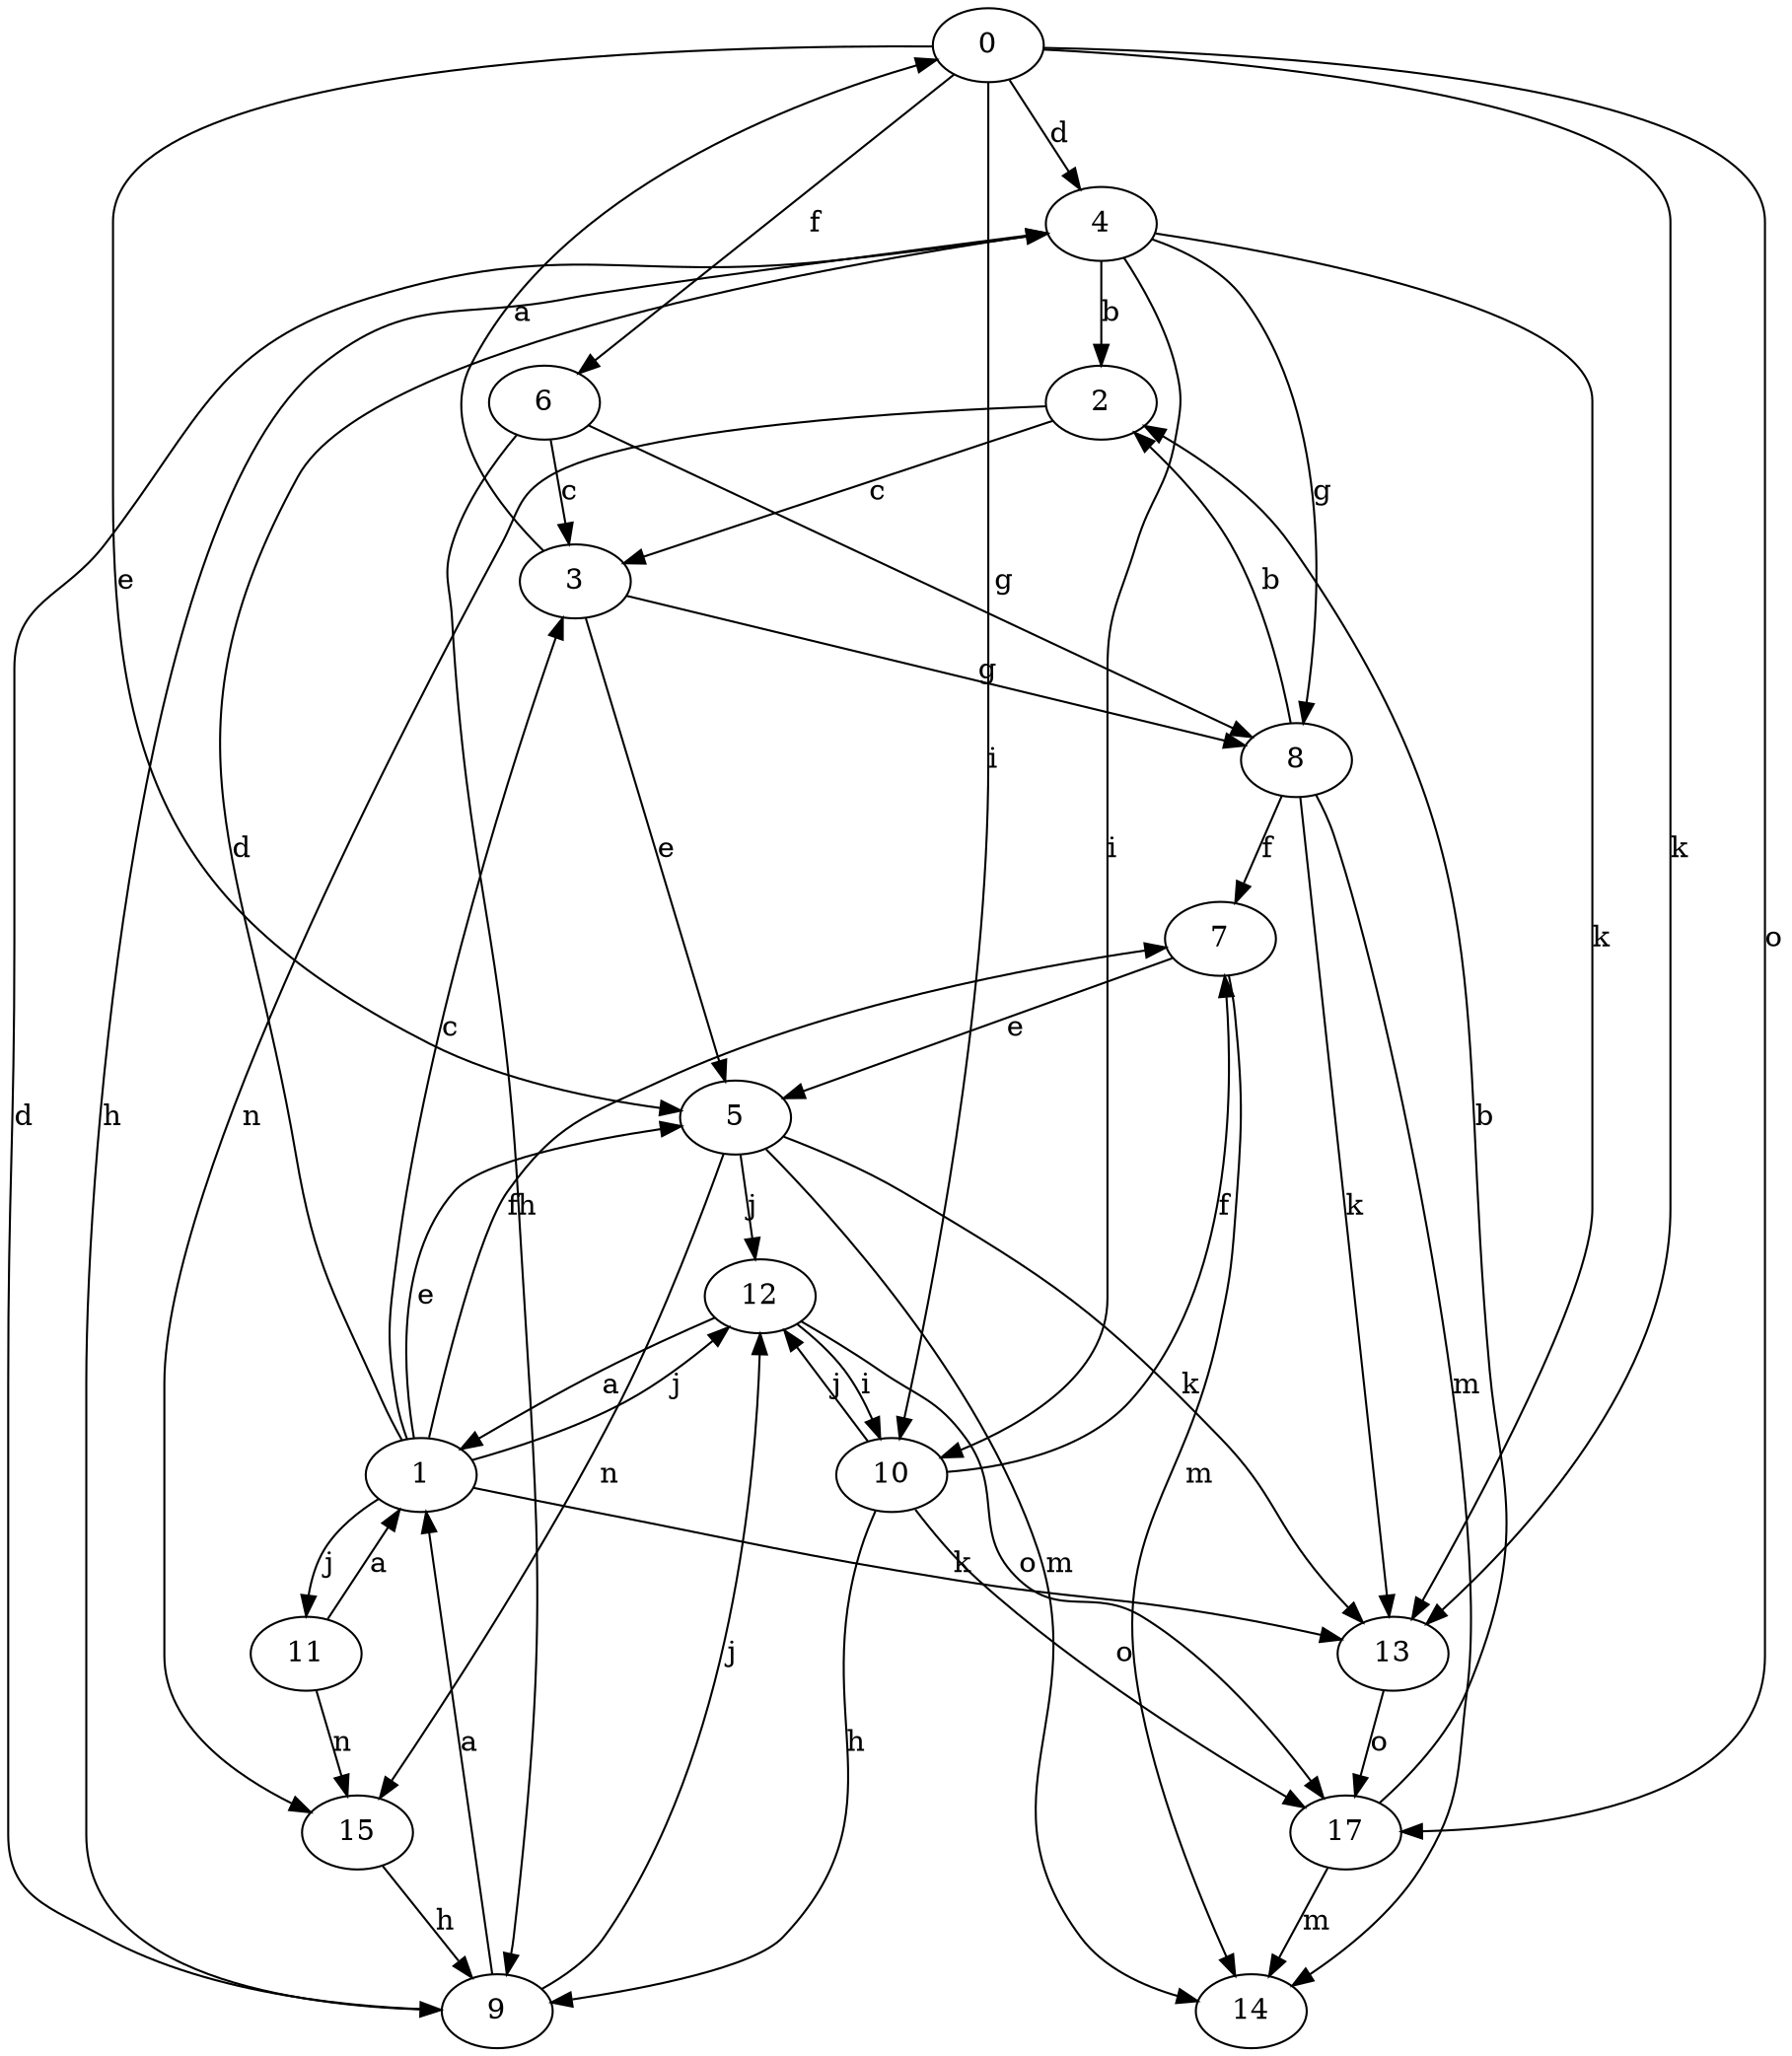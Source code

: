strict digraph  {
0;
1;
2;
3;
4;
5;
6;
7;
8;
9;
10;
11;
12;
13;
14;
15;
17;
0 -> 4  [label=d];
0 -> 5  [label=e];
0 -> 6  [label=f];
0 -> 10  [label=i];
0 -> 13  [label=k];
0 -> 17  [label=o];
1 -> 3  [label=c];
1 -> 4  [label=d];
1 -> 5  [label=e];
1 -> 7  [label=f];
1 -> 11  [label=j];
1 -> 12  [label=j];
1 -> 13  [label=k];
2 -> 3  [label=c];
2 -> 15  [label=n];
3 -> 0  [label=a];
3 -> 5  [label=e];
3 -> 8  [label=g];
4 -> 2  [label=b];
4 -> 8  [label=g];
4 -> 9  [label=h];
4 -> 10  [label=i];
4 -> 13  [label=k];
5 -> 12  [label=j];
5 -> 13  [label=k];
5 -> 14  [label=m];
5 -> 15  [label=n];
6 -> 3  [label=c];
6 -> 8  [label=g];
6 -> 9  [label=h];
7 -> 5  [label=e];
7 -> 14  [label=m];
8 -> 2  [label=b];
8 -> 7  [label=f];
8 -> 13  [label=k];
8 -> 14  [label=m];
9 -> 1  [label=a];
9 -> 4  [label=d];
9 -> 12  [label=j];
10 -> 7  [label=f];
10 -> 9  [label=h];
10 -> 12  [label=j];
10 -> 17  [label=o];
11 -> 1  [label=a];
11 -> 15  [label=n];
12 -> 1  [label=a];
12 -> 10  [label=i];
12 -> 17  [label=o];
13 -> 17  [label=o];
15 -> 9  [label=h];
17 -> 2  [label=b];
17 -> 14  [label=m];
}
